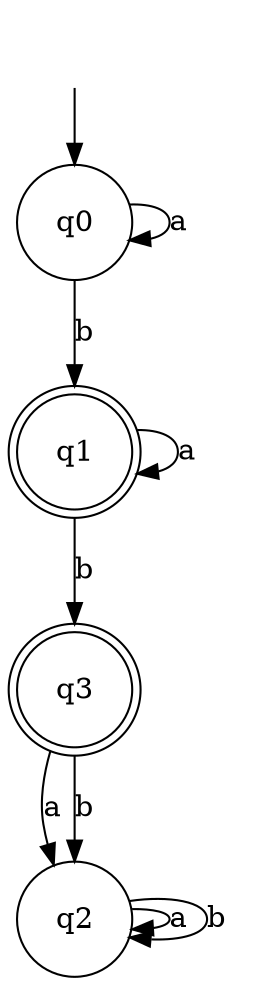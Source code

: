 digraph Automaton {

_nil [style = invis, label=<<TABLE BORDER="0" CELLBORDER="" CELLSPACING="0"><TR><TD>_nil</TD></TR></TABLE>>];

q3 [shape = doublecircle, label=<<TABLE BORDER="0" CELLBORDER="0" CELLSPACING="0"><TR><TD>q3</TD></TR></TABLE>>];

q0 [shape = circle, label=<<TABLE BORDER="0" CELLBORDER="0" CELLSPACING="0"><TR><TD>q0</TD></TR></TABLE>>];

q1 [shape = doublecircle, label=<<TABLE BORDER="0" CELLBORDER="0" CELLSPACING="0"><TR><TD>q1</TD></TR></TABLE>>];

q2 [shape = circle, label=<<TABLE BORDER="0" CELLBORDER="0" CELLSPACING="0"><TR><TD>q2</TD></TR></TABLE>>];

q0->q0 [label="a"];

q3->q2 [label="a"];

q3->q2 [label="b"];

_nil -> q0 [];

q1->q3 [label="b"];

q1->q1 [label="a"];

q2->q2 [label="a"];

q2->q2 [label="b"];

q0->q1 [label="b"];

}

